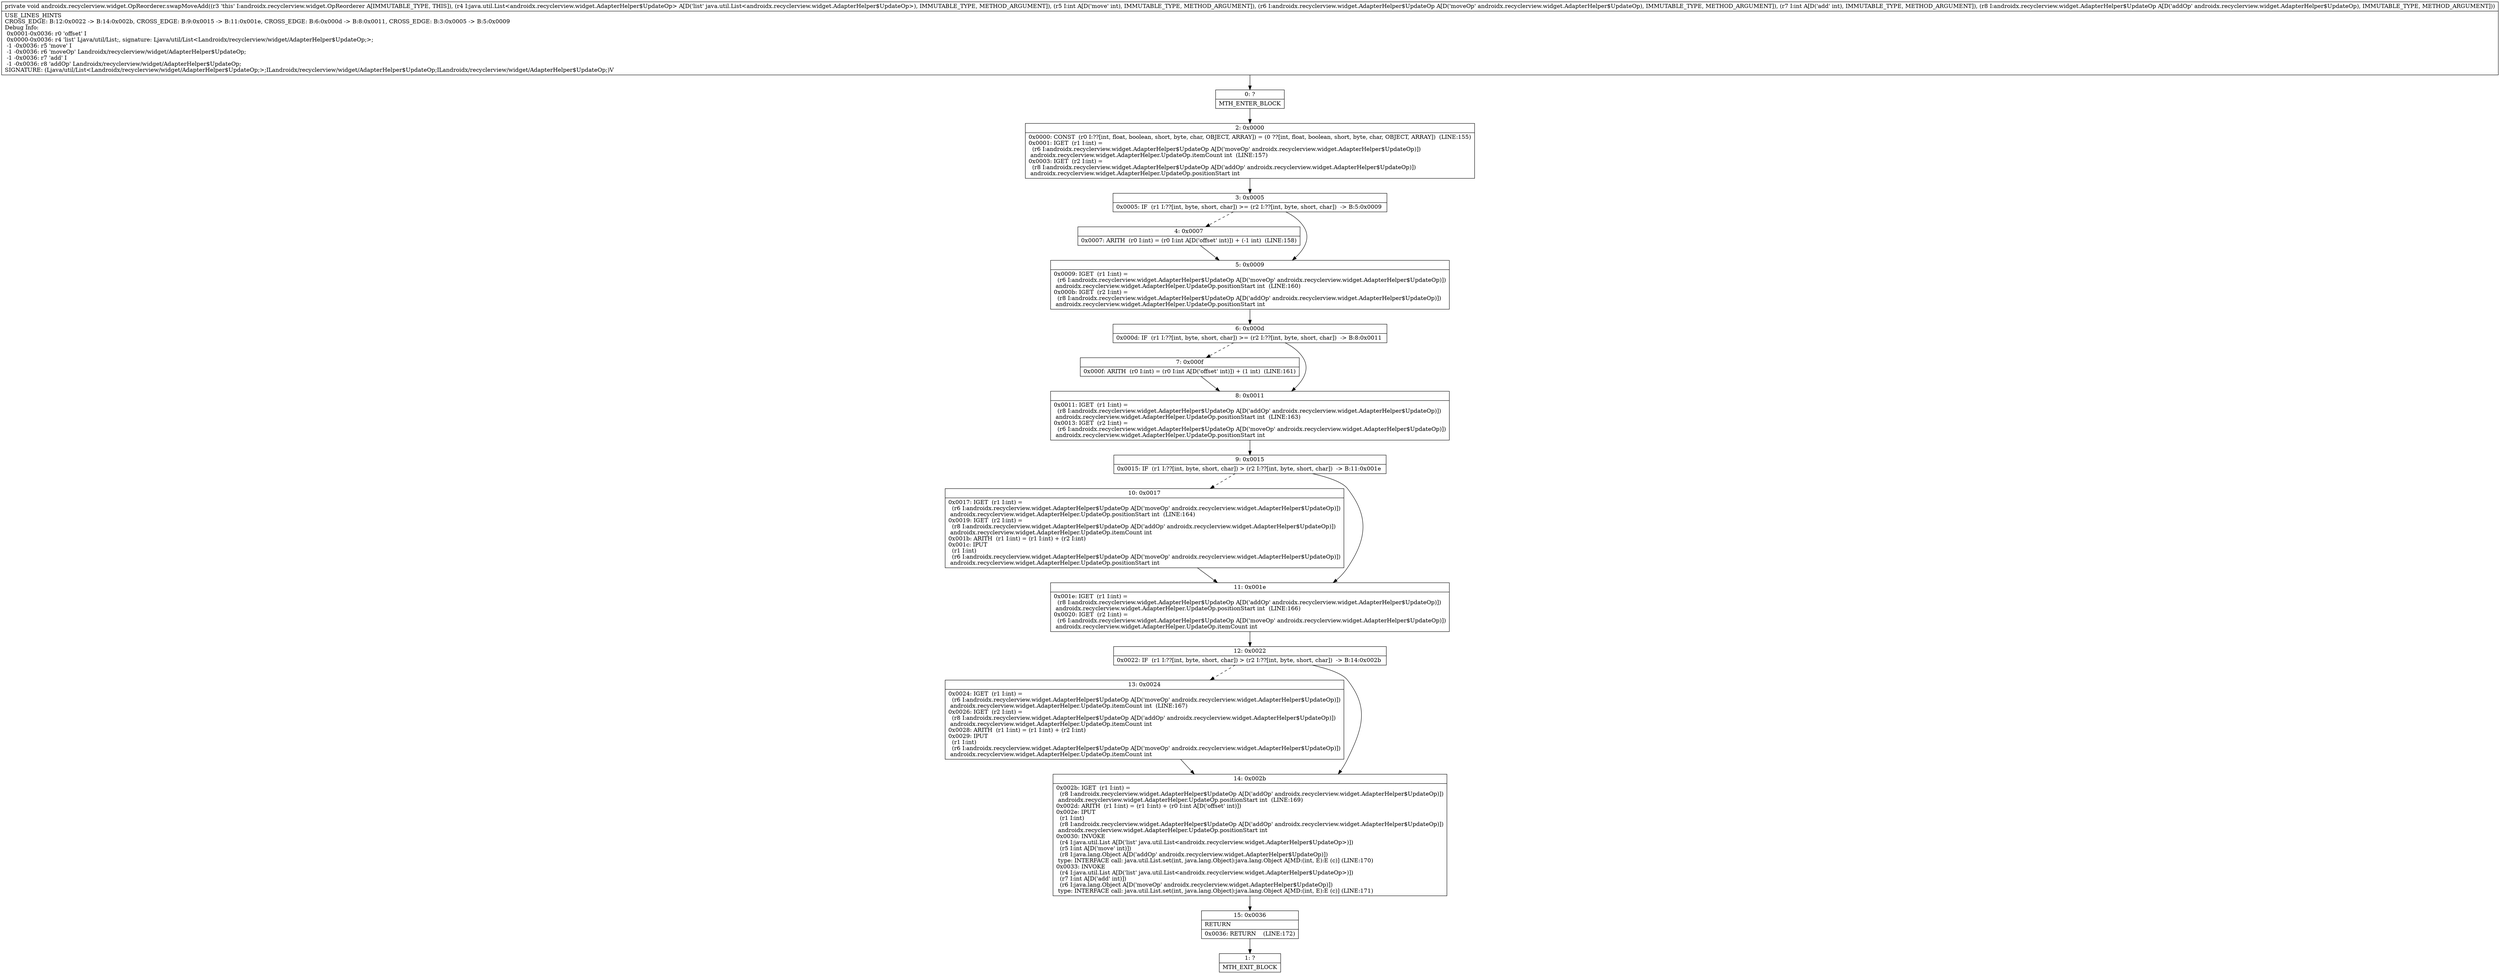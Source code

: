 digraph "CFG forandroidx.recyclerview.widget.OpReorderer.swapMoveAdd(Ljava\/util\/List;ILandroidx\/recyclerview\/widget\/AdapterHelper$UpdateOp;ILandroidx\/recyclerview\/widget\/AdapterHelper$UpdateOp;)V" {
Node_0 [shape=record,label="{0\:\ ?|MTH_ENTER_BLOCK\l}"];
Node_2 [shape=record,label="{2\:\ 0x0000|0x0000: CONST  (r0 I:??[int, float, boolean, short, byte, char, OBJECT, ARRAY]) = (0 ??[int, float, boolean, short, byte, char, OBJECT, ARRAY])  (LINE:155)\l0x0001: IGET  (r1 I:int) = \l  (r6 I:androidx.recyclerview.widget.AdapterHelper$UpdateOp A[D('moveOp' androidx.recyclerview.widget.AdapterHelper$UpdateOp)])\l androidx.recyclerview.widget.AdapterHelper.UpdateOp.itemCount int  (LINE:157)\l0x0003: IGET  (r2 I:int) = \l  (r8 I:androidx.recyclerview.widget.AdapterHelper$UpdateOp A[D('addOp' androidx.recyclerview.widget.AdapterHelper$UpdateOp)])\l androidx.recyclerview.widget.AdapterHelper.UpdateOp.positionStart int \l}"];
Node_3 [shape=record,label="{3\:\ 0x0005|0x0005: IF  (r1 I:??[int, byte, short, char]) \>= (r2 I:??[int, byte, short, char])  \-\> B:5:0x0009 \l}"];
Node_4 [shape=record,label="{4\:\ 0x0007|0x0007: ARITH  (r0 I:int) = (r0 I:int A[D('offset' int)]) + (\-1 int)  (LINE:158)\l}"];
Node_5 [shape=record,label="{5\:\ 0x0009|0x0009: IGET  (r1 I:int) = \l  (r6 I:androidx.recyclerview.widget.AdapterHelper$UpdateOp A[D('moveOp' androidx.recyclerview.widget.AdapterHelper$UpdateOp)])\l androidx.recyclerview.widget.AdapterHelper.UpdateOp.positionStart int  (LINE:160)\l0x000b: IGET  (r2 I:int) = \l  (r8 I:androidx.recyclerview.widget.AdapterHelper$UpdateOp A[D('addOp' androidx.recyclerview.widget.AdapterHelper$UpdateOp)])\l androidx.recyclerview.widget.AdapterHelper.UpdateOp.positionStart int \l}"];
Node_6 [shape=record,label="{6\:\ 0x000d|0x000d: IF  (r1 I:??[int, byte, short, char]) \>= (r2 I:??[int, byte, short, char])  \-\> B:8:0x0011 \l}"];
Node_7 [shape=record,label="{7\:\ 0x000f|0x000f: ARITH  (r0 I:int) = (r0 I:int A[D('offset' int)]) + (1 int)  (LINE:161)\l}"];
Node_8 [shape=record,label="{8\:\ 0x0011|0x0011: IGET  (r1 I:int) = \l  (r8 I:androidx.recyclerview.widget.AdapterHelper$UpdateOp A[D('addOp' androidx.recyclerview.widget.AdapterHelper$UpdateOp)])\l androidx.recyclerview.widget.AdapterHelper.UpdateOp.positionStart int  (LINE:163)\l0x0013: IGET  (r2 I:int) = \l  (r6 I:androidx.recyclerview.widget.AdapterHelper$UpdateOp A[D('moveOp' androidx.recyclerview.widget.AdapterHelper$UpdateOp)])\l androidx.recyclerview.widget.AdapterHelper.UpdateOp.positionStart int \l}"];
Node_9 [shape=record,label="{9\:\ 0x0015|0x0015: IF  (r1 I:??[int, byte, short, char]) \> (r2 I:??[int, byte, short, char])  \-\> B:11:0x001e \l}"];
Node_10 [shape=record,label="{10\:\ 0x0017|0x0017: IGET  (r1 I:int) = \l  (r6 I:androidx.recyclerview.widget.AdapterHelper$UpdateOp A[D('moveOp' androidx.recyclerview.widget.AdapterHelper$UpdateOp)])\l androidx.recyclerview.widget.AdapterHelper.UpdateOp.positionStart int  (LINE:164)\l0x0019: IGET  (r2 I:int) = \l  (r8 I:androidx.recyclerview.widget.AdapterHelper$UpdateOp A[D('addOp' androidx.recyclerview.widget.AdapterHelper$UpdateOp)])\l androidx.recyclerview.widget.AdapterHelper.UpdateOp.itemCount int \l0x001b: ARITH  (r1 I:int) = (r1 I:int) + (r2 I:int) \l0x001c: IPUT  \l  (r1 I:int)\l  (r6 I:androidx.recyclerview.widget.AdapterHelper$UpdateOp A[D('moveOp' androidx.recyclerview.widget.AdapterHelper$UpdateOp)])\l androidx.recyclerview.widget.AdapterHelper.UpdateOp.positionStart int \l}"];
Node_11 [shape=record,label="{11\:\ 0x001e|0x001e: IGET  (r1 I:int) = \l  (r8 I:androidx.recyclerview.widget.AdapterHelper$UpdateOp A[D('addOp' androidx.recyclerview.widget.AdapterHelper$UpdateOp)])\l androidx.recyclerview.widget.AdapterHelper.UpdateOp.positionStart int  (LINE:166)\l0x0020: IGET  (r2 I:int) = \l  (r6 I:androidx.recyclerview.widget.AdapterHelper$UpdateOp A[D('moveOp' androidx.recyclerview.widget.AdapterHelper$UpdateOp)])\l androidx.recyclerview.widget.AdapterHelper.UpdateOp.itemCount int \l}"];
Node_12 [shape=record,label="{12\:\ 0x0022|0x0022: IF  (r1 I:??[int, byte, short, char]) \> (r2 I:??[int, byte, short, char])  \-\> B:14:0x002b \l}"];
Node_13 [shape=record,label="{13\:\ 0x0024|0x0024: IGET  (r1 I:int) = \l  (r6 I:androidx.recyclerview.widget.AdapterHelper$UpdateOp A[D('moveOp' androidx.recyclerview.widget.AdapterHelper$UpdateOp)])\l androidx.recyclerview.widget.AdapterHelper.UpdateOp.itemCount int  (LINE:167)\l0x0026: IGET  (r2 I:int) = \l  (r8 I:androidx.recyclerview.widget.AdapterHelper$UpdateOp A[D('addOp' androidx.recyclerview.widget.AdapterHelper$UpdateOp)])\l androidx.recyclerview.widget.AdapterHelper.UpdateOp.itemCount int \l0x0028: ARITH  (r1 I:int) = (r1 I:int) + (r2 I:int) \l0x0029: IPUT  \l  (r1 I:int)\l  (r6 I:androidx.recyclerview.widget.AdapterHelper$UpdateOp A[D('moveOp' androidx.recyclerview.widget.AdapterHelper$UpdateOp)])\l androidx.recyclerview.widget.AdapterHelper.UpdateOp.itemCount int \l}"];
Node_14 [shape=record,label="{14\:\ 0x002b|0x002b: IGET  (r1 I:int) = \l  (r8 I:androidx.recyclerview.widget.AdapterHelper$UpdateOp A[D('addOp' androidx.recyclerview.widget.AdapterHelper$UpdateOp)])\l androidx.recyclerview.widget.AdapterHelper.UpdateOp.positionStart int  (LINE:169)\l0x002d: ARITH  (r1 I:int) = (r1 I:int) + (r0 I:int A[D('offset' int)]) \l0x002e: IPUT  \l  (r1 I:int)\l  (r8 I:androidx.recyclerview.widget.AdapterHelper$UpdateOp A[D('addOp' androidx.recyclerview.widget.AdapterHelper$UpdateOp)])\l androidx.recyclerview.widget.AdapterHelper.UpdateOp.positionStart int \l0x0030: INVOKE  \l  (r4 I:java.util.List A[D('list' java.util.List\<androidx.recyclerview.widget.AdapterHelper$UpdateOp\>)])\l  (r5 I:int A[D('move' int)])\l  (r8 I:java.lang.Object A[D('addOp' androidx.recyclerview.widget.AdapterHelper$UpdateOp)])\l type: INTERFACE call: java.util.List.set(int, java.lang.Object):java.lang.Object A[MD:(int, E):E (c)] (LINE:170)\l0x0033: INVOKE  \l  (r4 I:java.util.List A[D('list' java.util.List\<androidx.recyclerview.widget.AdapterHelper$UpdateOp\>)])\l  (r7 I:int A[D('add' int)])\l  (r6 I:java.lang.Object A[D('moveOp' androidx.recyclerview.widget.AdapterHelper$UpdateOp)])\l type: INTERFACE call: java.util.List.set(int, java.lang.Object):java.lang.Object A[MD:(int, E):E (c)] (LINE:171)\l}"];
Node_15 [shape=record,label="{15\:\ 0x0036|RETURN\l|0x0036: RETURN    (LINE:172)\l}"];
Node_1 [shape=record,label="{1\:\ ?|MTH_EXIT_BLOCK\l}"];
MethodNode[shape=record,label="{private void androidx.recyclerview.widget.OpReorderer.swapMoveAdd((r3 'this' I:androidx.recyclerview.widget.OpReorderer A[IMMUTABLE_TYPE, THIS]), (r4 I:java.util.List\<androidx.recyclerview.widget.AdapterHelper$UpdateOp\> A[D('list' java.util.List\<androidx.recyclerview.widget.AdapterHelper$UpdateOp\>), IMMUTABLE_TYPE, METHOD_ARGUMENT]), (r5 I:int A[D('move' int), IMMUTABLE_TYPE, METHOD_ARGUMENT]), (r6 I:androidx.recyclerview.widget.AdapterHelper$UpdateOp A[D('moveOp' androidx.recyclerview.widget.AdapterHelper$UpdateOp), IMMUTABLE_TYPE, METHOD_ARGUMENT]), (r7 I:int A[D('add' int), IMMUTABLE_TYPE, METHOD_ARGUMENT]), (r8 I:androidx.recyclerview.widget.AdapterHelper$UpdateOp A[D('addOp' androidx.recyclerview.widget.AdapterHelper$UpdateOp), IMMUTABLE_TYPE, METHOD_ARGUMENT]))  | USE_LINES_HINTS\lCROSS_EDGE: B:12:0x0022 \-\> B:14:0x002b, CROSS_EDGE: B:9:0x0015 \-\> B:11:0x001e, CROSS_EDGE: B:6:0x000d \-\> B:8:0x0011, CROSS_EDGE: B:3:0x0005 \-\> B:5:0x0009\lDebug Info:\l  0x0001\-0x0036: r0 'offset' I\l  0x0000\-0x0036: r4 'list' Ljava\/util\/List;, signature: Ljava\/util\/List\<Landroidx\/recyclerview\/widget\/AdapterHelper$UpdateOp;\>;\l  \-1 \-0x0036: r5 'move' I\l  \-1 \-0x0036: r6 'moveOp' Landroidx\/recyclerview\/widget\/AdapterHelper$UpdateOp;\l  \-1 \-0x0036: r7 'add' I\l  \-1 \-0x0036: r8 'addOp' Landroidx\/recyclerview\/widget\/AdapterHelper$UpdateOp;\lSIGNATURE: (Ljava\/util\/List\<Landroidx\/recyclerview\/widget\/AdapterHelper$UpdateOp;\>;ILandroidx\/recyclerview\/widget\/AdapterHelper$UpdateOp;ILandroidx\/recyclerview\/widget\/AdapterHelper$UpdateOp;)V\l}"];
MethodNode -> Node_0;Node_0 -> Node_2;
Node_2 -> Node_3;
Node_3 -> Node_4[style=dashed];
Node_3 -> Node_5;
Node_4 -> Node_5;
Node_5 -> Node_6;
Node_6 -> Node_7[style=dashed];
Node_6 -> Node_8;
Node_7 -> Node_8;
Node_8 -> Node_9;
Node_9 -> Node_10[style=dashed];
Node_9 -> Node_11;
Node_10 -> Node_11;
Node_11 -> Node_12;
Node_12 -> Node_13[style=dashed];
Node_12 -> Node_14;
Node_13 -> Node_14;
Node_14 -> Node_15;
Node_15 -> Node_1;
}

